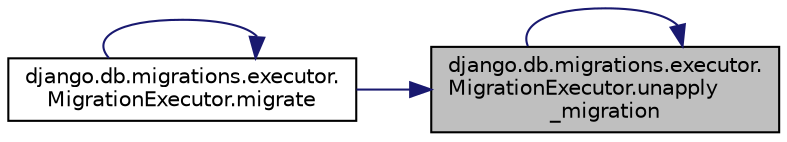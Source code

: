 digraph "django.db.migrations.executor.MigrationExecutor.unapply_migration"
{
 // LATEX_PDF_SIZE
  edge [fontname="Helvetica",fontsize="10",labelfontname="Helvetica",labelfontsize="10"];
  node [fontname="Helvetica",fontsize="10",shape=record];
  rankdir="RL";
  Node1 [label="django.db.migrations.executor.\lMigrationExecutor.unapply\l_migration",height=0.2,width=0.4,color="black", fillcolor="grey75", style="filled", fontcolor="black",tooltip=" "];
  Node1 -> Node2 [dir="back",color="midnightblue",fontsize="10",style="solid",fontname="Helvetica"];
  Node2 [label="django.db.migrations.executor.\lMigrationExecutor.migrate",height=0.2,width=0.4,color="black", fillcolor="white", style="filled",URL="$d0/d14/classdjango_1_1db_1_1migrations_1_1executor_1_1_migration_executor.html#a514f979505a984f2f64cac3e53409c63",tooltip=" "];
  Node2 -> Node2 [dir="back",color="midnightblue",fontsize="10",style="solid",fontname="Helvetica"];
  Node1 -> Node1 [dir="back",color="midnightblue",fontsize="10",style="solid",fontname="Helvetica"];
}
